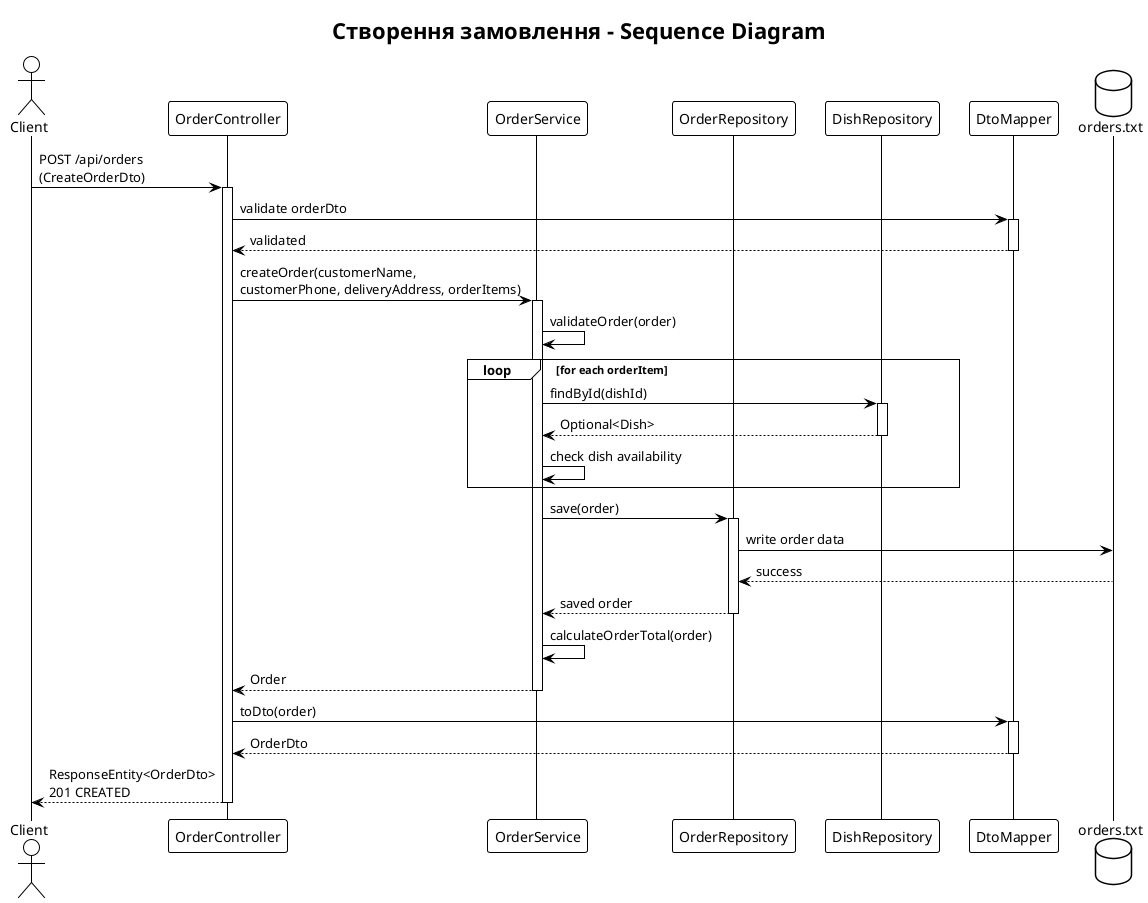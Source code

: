 @startuml SequenceDiagram
!theme plain

title Створення замовлення - Sequence Diagram

actor Client
participant "OrderController" as Controller
participant "OrderService" as Service
participant "OrderRepository" as OrderRepo
participant "DishRepository" as DishRepo
participant "DtoMapper" as Mapper
database "orders.txt" as File

Client -> Controller : POST /api/orders\n(CreateOrderDto)
activate Controller

Controller -> Mapper : validate orderDto
activate Mapper
Mapper --> Controller : validated
deactivate Mapper

Controller -> Service : createOrder(customerName,\ncustomerPhone, deliveryAddress, orderItems)
activate Service

Service -> Service : validateOrder(order)

loop for each orderItem
    Service -> DishRepo : findById(dishId)
    activate DishRepo
    DishRepo --> Service : Optional<Dish>
    deactivate DishRepo
    
    Service -> Service : check dish availability
end

Service -> OrderRepo : save(order)
activate OrderRepo
OrderRepo -> File : write order data
File --> OrderRepo : success
OrderRepo --> Service : saved order
deactivate OrderRepo

Service -> Service : calculateOrderTotal(order)
Service --> Controller : Order
deactivate Service

Controller -> Mapper : toDto(order)
activate Mapper
Mapper --> Controller : OrderDto
deactivate Mapper

Controller --> Client : ResponseEntity<OrderDto>\n201 CREATED
deactivate Controller

@enduml
